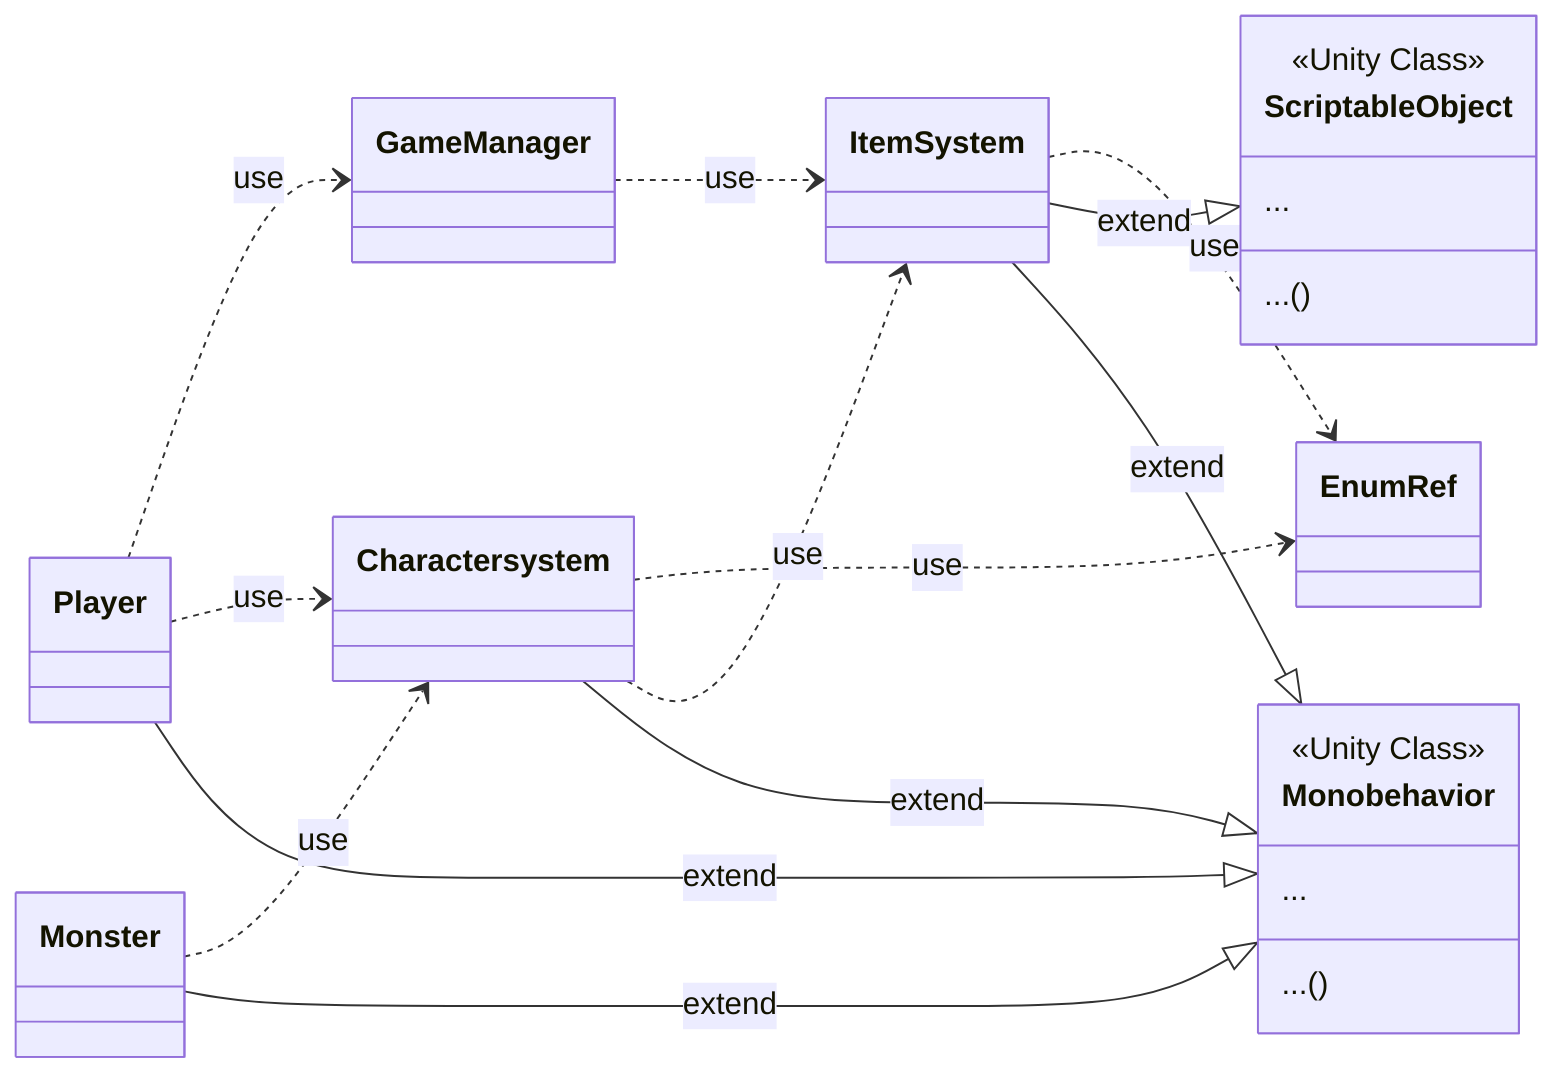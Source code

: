 classDiagram
  direction LR
  ItemSystem ..> EnumRef:use
  Charactersystem ..> EnumRef:use
  Charactersystem ..> ItemSystem:use
  GameManager ..> ItemSystem:use
  Player ..> GameManager:use
  Player ..> Charactersystem:use
  Monster ..> Charactersystem:use
  Player --|> Monobehavior:extend
  Monster --|> Monobehavior:extend
  Charactersystem --|> Monobehavior:extend
  ItemSystem --|> ScriptableObject:extend
  ItemSystem --|> Monobehavior:extend
  class Monobehavior{
    <<Unity Class>>
    ...
    ...()
  }
  class ScriptableObject{
    <<Unity Class>>
    ...
    ...()
  }
  class EnumRef{
  }
  class ItemSystem{
  }
  class Charactersystem{
  }
  class GameManager{
  }
  class Player{
  }
  class Monster{
  }